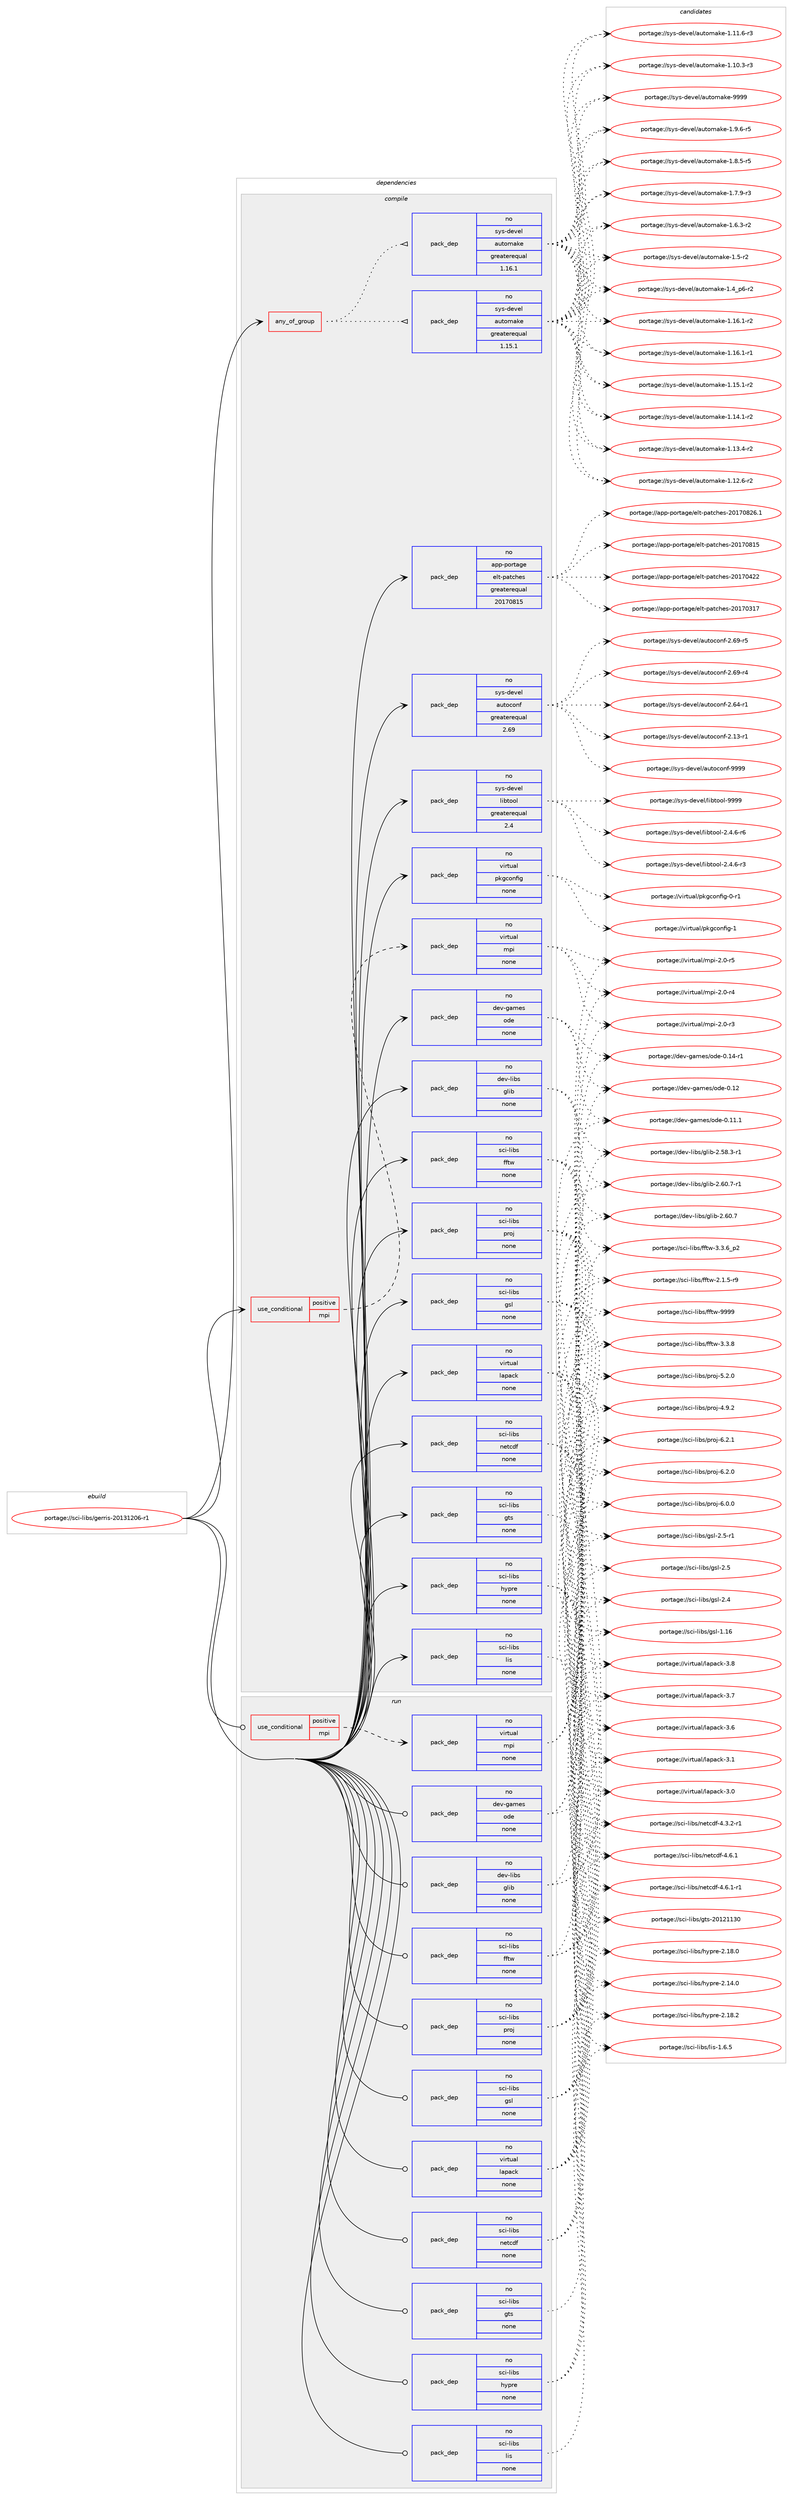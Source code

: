 digraph prolog {

# *************
# Graph options
# *************

newrank=true;
concentrate=true;
compound=true;
graph [rankdir=LR,fontname=Helvetica,fontsize=10,ranksep=1.5];#, ranksep=2.5, nodesep=0.2];
edge  [arrowhead=vee];
node  [fontname=Helvetica,fontsize=10];

# **********
# The ebuild
# **********

subgraph cluster_leftcol {
color=gray;
rank=same;
label=<<i>ebuild</i>>;
id [label="portage://sci-libs/gerris-20131206-r1", color=red, width=4, href="../sci-libs/gerris-20131206-r1.svg"];
}

# ****************
# The dependencies
# ****************

subgraph cluster_midcol {
color=gray;
label=<<i>dependencies</i>>;
subgraph cluster_compile {
fillcolor="#eeeeee";
style=filled;
label=<<i>compile</i>>;
subgraph any1649 {
dependency100192 [label=<<TABLE BORDER="0" CELLBORDER="1" CELLSPACING="0" CELLPADDING="4"><TR><TD CELLPADDING="10">any_of_group</TD></TR></TABLE>>, shape=none, color=red];subgraph pack79312 {
dependency100193 [label=<<TABLE BORDER="0" CELLBORDER="1" CELLSPACING="0" CELLPADDING="4" WIDTH="220"><TR><TD ROWSPAN="6" CELLPADDING="30">pack_dep</TD></TR><TR><TD WIDTH="110">no</TD></TR><TR><TD>sys-devel</TD></TR><TR><TD>automake</TD></TR><TR><TD>greaterequal</TD></TR><TR><TD>1.16.1</TD></TR></TABLE>>, shape=none, color=blue];
}
dependency100192:e -> dependency100193:w [weight=20,style="dotted",arrowhead="oinv"];
subgraph pack79313 {
dependency100194 [label=<<TABLE BORDER="0" CELLBORDER="1" CELLSPACING="0" CELLPADDING="4" WIDTH="220"><TR><TD ROWSPAN="6" CELLPADDING="30">pack_dep</TD></TR><TR><TD WIDTH="110">no</TD></TR><TR><TD>sys-devel</TD></TR><TR><TD>automake</TD></TR><TR><TD>greaterequal</TD></TR><TR><TD>1.15.1</TD></TR></TABLE>>, shape=none, color=blue];
}
dependency100192:e -> dependency100194:w [weight=20,style="dotted",arrowhead="oinv"];
}
id:e -> dependency100192:w [weight=20,style="solid",arrowhead="vee"];
subgraph cond19151 {
dependency100195 [label=<<TABLE BORDER="0" CELLBORDER="1" CELLSPACING="0" CELLPADDING="4"><TR><TD ROWSPAN="3" CELLPADDING="10">use_conditional</TD></TR><TR><TD>positive</TD></TR><TR><TD>mpi</TD></TR></TABLE>>, shape=none, color=red];
subgraph pack79314 {
dependency100196 [label=<<TABLE BORDER="0" CELLBORDER="1" CELLSPACING="0" CELLPADDING="4" WIDTH="220"><TR><TD ROWSPAN="6" CELLPADDING="30">pack_dep</TD></TR><TR><TD WIDTH="110">no</TD></TR><TR><TD>virtual</TD></TR><TR><TD>mpi</TD></TR><TR><TD>none</TD></TR><TR><TD></TD></TR></TABLE>>, shape=none, color=blue];
}
dependency100195:e -> dependency100196:w [weight=20,style="dashed",arrowhead="vee"];
}
id:e -> dependency100195:w [weight=20,style="solid",arrowhead="vee"];
subgraph pack79315 {
dependency100197 [label=<<TABLE BORDER="0" CELLBORDER="1" CELLSPACING="0" CELLPADDING="4" WIDTH="220"><TR><TD ROWSPAN="6" CELLPADDING="30">pack_dep</TD></TR><TR><TD WIDTH="110">no</TD></TR><TR><TD>app-portage</TD></TR><TR><TD>elt-patches</TD></TR><TR><TD>greaterequal</TD></TR><TR><TD>20170815</TD></TR></TABLE>>, shape=none, color=blue];
}
id:e -> dependency100197:w [weight=20,style="solid",arrowhead="vee"];
subgraph pack79316 {
dependency100198 [label=<<TABLE BORDER="0" CELLBORDER="1" CELLSPACING="0" CELLPADDING="4" WIDTH="220"><TR><TD ROWSPAN="6" CELLPADDING="30">pack_dep</TD></TR><TR><TD WIDTH="110">no</TD></TR><TR><TD>dev-games</TD></TR><TR><TD>ode</TD></TR><TR><TD>none</TD></TR><TR><TD></TD></TR></TABLE>>, shape=none, color=blue];
}
id:e -> dependency100198:w [weight=20,style="solid",arrowhead="vee"];
subgraph pack79317 {
dependency100199 [label=<<TABLE BORDER="0" CELLBORDER="1" CELLSPACING="0" CELLPADDING="4" WIDTH="220"><TR><TD ROWSPAN="6" CELLPADDING="30">pack_dep</TD></TR><TR><TD WIDTH="110">no</TD></TR><TR><TD>dev-libs</TD></TR><TR><TD>glib</TD></TR><TR><TD>none</TD></TR><TR><TD></TD></TR></TABLE>>, shape=none, color=blue];
}
id:e -> dependency100199:w [weight=20,style="solid",arrowhead="vee"];
subgraph pack79318 {
dependency100200 [label=<<TABLE BORDER="0" CELLBORDER="1" CELLSPACING="0" CELLPADDING="4" WIDTH="220"><TR><TD ROWSPAN="6" CELLPADDING="30">pack_dep</TD></TR><TR><TD WIDTH="110">no</TD></TR><TR><TD>sci-libs</TD></TR><TR><TD>fftw</TD></TR><TR><TD>none</TD></TR><TR><TD></TD></TR></TABLE>>, shape=none, color=blue];
}
id:e -> dependency100200:w [weight=20,style="solid",arrowhead="vee"];
subgraph pack79319 {
dependency100201 [label=<<TABLE BORDER="0" CELLBORDER="1" CELLSPACING="0" CELLPADDING="4" WIDTH="220"><TR><TD ROWSPAN="6" CELLPADDING="30">pack_dep</TD></TR><TR><TD WIDTH="110">no</TD></TR><TR><TD>sci-libs</TD></TR><TR><TD>gsl</TD></TR><TR><TD>none</TD></TR><TR><TD></TD></TR></TABLE>>, shape=none, color=blue];
}
id:e -> dependency100201:w [weight=20,style="solid",arrowhead="vee"];
subgraph pack79320 {
dependency100202 [label=<<TABLE BORDER="0" CELLBORDER="1" CELLSPACING="0" CELLPADDING="4" WIDTH="220"><TR><TD ROWSPAN="6" CELLPADDING="30">pack_dep</TD></TR><TR><TD WIDTH="110">no</TD></TR><TR><TD>sci-libs</TD></TR><TR><TD>gts</TD></TR><TR><TD>none</TD></TR><TR><TD></TD></TR></TABLE>>, shape=none, color=blue];
}
id:e -> dependency100202:w [weight=20,style="solid",arrowhead="vee"];
subgraph pack79321 {
dependency100203 [label=<<TABLE BORDER="0" CELLBORDER="1" CELLSPACING="0" CELLPADDING="4" WIDTH="220"><TR><TD ROWSPAN="6" CELLPADDING="30">pack_dep</TD></TR><TR><TD WIDTH="110">no</TD></TR><TR><TD>sci-libs</TD></TR><TR><TD>hypre</TD></TR><TR><TD>none</TD></TR><TR><TD></TD></TR></TABLE>>, shape=none, color=blue];
}
id:e -> dependency100203:w [weight=20,style="solid",arrowhead="vee"];
subgraph pack79322 {
dependency100204 [label=<<TABLE BORDER="0" CELLBORDER="1" CELLSPACING="0" CELLPADDING="4" WIDTH="220"><TR><TD ROWSPAN="6" CELLPADDING="30">pack_dep</TD></TR><TR><TD WIDTH="110">no</TD></TR><TR><TD>sci-libs</TD></TR><TR><TD>lis</TD></TR><TR><TD>none</TD></TR><TR><TD></TD></TR></TABLE>>, shape=none, color=blue];
}
id:e -> dependency100204:w [weight=20,style="solid",arrowhead="vee"];
subgraph pack79323 {
dependency100205 [label=<<TABLE BORDER="0" CELLBORDER="1" CELLSPACING="0" CELLPADDING="4" WIDTH="220"><TR><TD ROWSPAN="6" CELLPADDING="30">pack_dep</TD></TR><TR><TD WIDTH="110">no</TD></TR><TR><TD>sci-libs</TD></TR><TR><TD>netcdf</TD></TR><TR><TD>none</TD></TR><TR><TD></TD></TR></TABLE>>, shape=none, color=blue];
}
id:e -> dependency100205:w [weight=20,style="solid",arrowhead="vee"];
subgraph pack79324 {
dependency100206 [label=<<TABLE BORDER="0" CELLBORDER="1" CELLSPACING="0" CELLPADDING="4" WIDTH="220"><TR><TD ROWSPAN="6" CELLPADDING="30">pack_dep</TD></TR><TR><TD WIDTH="110">no</TD></TR><TR><TD>sci-libs</TD></TR><TR><TD>proj</TD></TR><TR><TD>none</TD></TR><TR><TD></TD></TR></TABLE>>, shape=none, color=blue];
}
id:e -> dependency100206:w [weight=20,style="solid",arrowhead="vee"];
subgraph pack79325 {
dependency100207 [label=<<TABLE BORDER="0" CELLBORDER="1" CELLSPACING="0" CELLPADDING="4" WIDTH="220"><TR><TD ROWSPAN="6" CELLPADDING="30">pack_dep</TD></TR><TR><TD WIDTH="110">no</TD></TR><TR><TD>sys-devel</TD></TR><TR><TD>autoconf</TD></TR><TR><TD>greaterequal</TD></TR><TR><TD>2.69</TD></TR></TABLE>>, shape=none, color=blue];
}
id:e -> dependency100207:w [weight=20,style="solid",arrowhead="vee"];
subgraph pack79326 {
dependency100208 [label=<<TABLE BORDER="0" CELLBORDER="1" CELLSPACING="0" CELLPADDING="4" WIDTH="220"><TR><TD ROWSPAN="6" CELLPADDING="30">pack_dep</TD></TR><TR><TD WIDTH="110">no</TD></TR><TR><TD>sys-devel</TD></TR><TR><TD>libtool</TD></TR><TR><TD>greaterequal</TD></TR><TR><TD>2.4</TD></TR></TABLE>>, shape=none, color=blue];
}
id:e -> dependency100208:w [weight=20,style="solid",arrowhead="vee"];
subgraph pack79327 {
dependency100209 [label=<<TABLE BORDER="0" CELLBORDER="1" CELLSPACING="0" CELLPADDING="4" WIDTH="220"><TR><TD ROWSPAN="6" CELLPADDING="30">pack_dep</TD></TR><TR><TD WIDTH="110">no</TD></TR><TR><TD>virtual</TD></TR><TR><TD>lapack</TD></TR><TR><TD>none</TD></TR><TR><TD></TD></TR></TABLE>>, shape=none, color=blue];
}
id:e -> dependency100209:w [weight=20,style="solid",arrowhead="vee"];
subgraph pack79328 {
dependency100210 [label=<<TABLE BORDER="0" CELLBORDER="1" CELLSPACING="0" CELLPADDING="4" WIDTH="220"><TR><TD ROWSPAN="6" CELLPADDING="30">pack_dep</TD></TR><TR><TD WIDTH="110">no</TD></TR><TR><TD>virtual</TD></TR><TR><TD>pkgconfig</TD></TR><TR><TD>none</TD></TR><TR><TD></TD></TR></TABLE>>, shape=none, color=blue];
}
id:e -> dependency100210:w [weight=20,style="solid",arrowhead="vee"];
}
subgraph cluster_compileandrun {
fillcolor="#eeeeee";
style=filled;
label=<<i>compile and run</i>>;
}
subgraph cluster_run {
fillcolor="#eeeeee";
style=filled;
label=<<i>run</i>>;
subgraph cond19152 {
dependency100211 [label=<<TABLE BORDER="0" CELLBORDER="1" CELLSPACING="0" CELLPADDING="4"><TR><TD ROWSPAN="3" CELLPADDING="10">use_conditional</TD></TR><TR><TD>positive</TD></TR><TR><TD>mpi</TD></TR></TABLE>>, shape=none, color=red];
subgraph pack79329 {
dependency100212 [label=<<TABLE BORDER="0" CELLBORDER="1" CELLSPACING="0" CELLPADDING="4" WIDTH="220"><TR><TD ROWSPAN="6" CELLPADDING="30">pack_dep</TD></TR><TR><TD WIDTH="110">no</TD></TR><TR><TD>virtual</TD></TR><TR><TD>mpi</TD></TR><TR><TD>none</TD></TR><TR><TD></TD></TR></TABLE>>, shape=none, color=blue];
}
dependency100211:e -> dependency100212:w [weight=20,style="dashed",arrowhead="vee"];
}
id:e -> dependency100211:w [weight=20,style="solid",arrowhead="odot"];
subgraph pack79330 {
dependency100213 [label=<<TABLE BORDER="0" CELLBORDER="1" CELLSPACING="0" CELLPADDING="4" WIDTH="220"><TR><TD ROWSPAN="6" CELLPADDING="30">pack_dep</TD></TR><TR><TD WIDTH="110">no</TD></TR><TR><TD>dev-games</TD></TR><TR><TD>ode</TD></TR><TR><TD>none</TD></TR><TR><TD></TD></TR></TABLE>>, shape=none, color=blue];
}
id:e -> dependency100213:w [weight=20,style="solid",arrowhead="odot"];
subgraph pack79331 {
dependency100214 [label=<<TABLE BORDER="0" CELLBORDER="1" CELLSPACING="0" CELLPADDING="4" WIDTH="220"><TR><TD ROWSPAN="6" CELLPADDING="30">pack_dep</TD></TR><TR><TD WIDTH="110">no</TD></TR><TR><TD>dev-libs</TD></TR><TR><TD>glib</TD></TR><TR><TD>none</TD></TR><TR><TD></TD></TR></TABLE>>, shape=none, color=blue];
}
id:e -> dependency100214:w [weight=20,style="solid",arrowhead="odot"];
subgraph pack79332 {
dependency100215 [label=<<TABLE BORDER="0" CELLBORDER="1" CELLSPACING="0" CELLPADDING="4" WIDTH="220"><TR><TD ROWSPAN="6" CELLPADDING="30">pack_dep</TD></TR><TR><TD WIDTH="110">no</TD></TR><TR><TD>sci-libs</TD></TR><TR><TD>fftw</TD></TR><TR><TD>none</TD></TR><TR><TD></TD></TR></TABLE>>, shape=none, color=blue];
}
id:e -> dependency100215:w [weight=20,style="solid",arrowhead="odot"];
subgraph pack79333 {
dependency100216 [label=<<TABLE BORDER="0" CELLBORDER="1" CELLSPACING="0" CELLPADDING="4" WIDTH="220"><TR><TD ROWSPAN="6" CELLPADDING="30">pack_dep</TD></TR><TR><TD WIDTH="110">no</TD></TR><TR><TD>sci-libs</TD></TR><TR><TD>gsl</TD></TR><TR><TD>none</TD></TR><TR><TD></TD></TR></TABLE>>, shape=none, color=blue];
}
id:e -> dependency100216:w [weight=20,style="solid",arrowhead="odot"];
subgraph pack79334 {
dependency100217 [label=<<TABLE BORDER="0" CELLBORDER="1" CELLSPACING="0" CELLPADDING="4" WIDTH="220"><TR><TD ROWSPAN="6" CELLPADDING="30">pack_dep</TD></TR><TR><TD WIDTH="110">no</TD></TR><TR><TD>sci-libs</TD></TR><TR><TD>gts</TD></TR><TR><TD>none</TD></TR><TR><TD></TD></TR></TABLE>>, shape=none, color=blue];
}
id:e -> dependency100217:w [weight=20,style="solid",arrowhead="odot"];
subgraph pack79335 {
dependency100218 [label=<<TABLE BORDER="0" CELLBORDER="1" CELLSPACING="0" CELLPADDING="4" WIDTH="220"><TR><TD ROWSPAN="6" CELLPADDING="30">pack_dep</TD></TR><TR><TD WIDTH="110">no</TD></TR><TR><TD>sci-libs</TD></TR><TR><TD>hypre</TD></TR><TR><TD>none</TD></TR><TR><TD></TD></TR></TABLE>>, shape=none, color=blue];
}
id:e -> dependency100218:w [weight=20,style="solid",arrowhead="odot"];
subgraph pack79336 {
dependency100219 [label=<<TABLE BORDER="0" CELLBORDER="1" CELLSPACING="0" CELLPADDING="4" WIDTH="220"><TR><TD ROWSPAN="6" CELLPADDING="30">pack_dep</TD></TR><TR><TD WIDTH="110">no</TD></TR><TR><TD>sci-libs</TD></TR><TR><TD>lis</TD></TR><TR><TD>none</TD></TR><TR><TD></TD></TR></TABLE>>, shape=none, color=blue];
}
id:e -> dependency100219:w [weight=20,style="solid",arrowhead="odot"];
subgraph pack79337 {
dependency100220 [label=<<TABLE BORDER="0" CELLBORDER="1" CELLSPACING="0" CELLPADDING="4" WIDTH="220"><TR><TD ROWSPAN="6" CELLPADDING="30">pack_dep</TD></TR><TR><TD WIDTH="110">no</TD></TR><TR><TD>sci-libs</TD></TR><TR><TD>netcdf</TD></TR><TR><TD>none</TD></TR><TR><TD></TD></TR></TABLE>>, shape=none, color=blue];
}
id:e -> dependency100220:w [weight=20,style="solid",arrowhead="odot"];
subgraph pack79338 {
dependency100221 [label=<<TABLE BORDER="0" CELLBORDER="1" CELLSPACING="0" CELLPADDING="4" WIDTH="220"><TR><TD ROWSPAN="6" CELLPADDING="30">pack_dep</TD></TR><TR><TD WIDTH="110">no</TD></TR><TR><TD>sci-libs</TD></TR><TR><TD>proj</TD></TR><TR><TD>none</TD></TR><TR><TD></TD></TR></TABLE>>, shape=none, color=blue];
}
id:e -> dependency100221:w [weight=20,style="solid",arrowhead="odot"];
subgraph pack79339 {
dependency100222 [label=<<TABLE BORDER="0" CELLBORDER="1" CELLSPACING="0" CELLPADDING="4" WIDTH="220"><TR><TD ROWSPAN="6" CELLPADDING="30">pack_dep</TD></TR><TR><TD WIDTH="110">no</TD></TR><TR><TD>virtual</TD></TR><TR><TD>lapack</TD></TR><TR><TD>none</TD></TR><TR><TD></TD></TR></TABLE>>, shape=none, color=blue];
}
id:e -> dependency100222:w [weight=20,style="solid",arrowhead="odot"];
}
}

# **************
# The candidates
# **************

subgraph cluster_choices {
rank=same;
color=gray;
label=<<i>candidates</i>>;

subgraph choice79312 {
color=black;
nodesep=1;
choice115121115451001011181011084797117116111109971071014557575757 [label="portage://sys-devel/automake-9999", color=red, width=4,href="../sys-devel/automake-9999.svg"];
choice115121115451001011181011084797117116111109971071014549465746544511453 [label="portage://sys-devel/automake-1.9.6-r5", color=red, width=4,href="../sys-devel/automake-1.9.6-r5.svg"];
choice115121115451001011181011084797117116111109971071014549465646534511453 [label="portage://sys-devel/automake-1.8.5-r5", color=red, width=4,href="../sys-devel/automake-1.8.5-r5.svg"];
choice115121115451001011181011084797117116111109971071014549465546574511451 [label="portage://sys-devel/automake-1.7.9-r3", color=red, width=4,href="../sys-devel/automake-1.7.9-r3.svg"];
choice115121115451001011181011084797117116111109971071014549465446514511450 [label="portage://sys-devel/automake-1.6.3-r2", color=red, width=4,href="../sys-devel/automake-1.6.3-r2.svg"];
choice11512111545100101118101108479711711611110997107101454946534511450 [label="portage://sys-devel/automake-1.5-r2", color=red, width=4,href="../sys-devel/automake-1.5-r2.svg"];
choice115121115451001011181011084797117116111109971071014549465295112544511450 [label="portage://sys-devel/automake-1.4_p6-r2", color=red, width=4,href="../sys-devel/automake-1.4_p6-r2.svg"];
choice11512111545100101118101108479711711611110997107101454946495446494511450 [label="portage://sys-devel/automake-1.16.1-r2", color=red, width=4,href="../sys-devel/automake-1.16.1-r2.svg"];
choice11512111545100101118101108479711711611110997107101454946495446494511449 [label="portage://sys-devel/automake-1.16.1-r1", color=red, width=4,href="../sys-devel/automake-1.16.1-r1.svg"];
choice11512111545100101118101108479711711611110997107101454946495346494511450 [label="portage://sys-devel/automake-1.15.1-r2", color=red, width=4,href="../sys-devel/automake-1.15.1-r2.svg"];
choice11512111545100101118101108479711711611110997107101454946495246494511450 [label="portage://sys-devel/automake-1.14.1-r2", color=red, width=4,href="../sys-devel/automake-1.14.1-r2.svg"];
choice11512111545100101118101108479711711611110997107101454946495146524511450 [label="portage://sys-devel/automake-1.13.4-r2", color=red, width=4,href="../sys-devel/automake-1.13.4-r2.svg"];
choice11512111545100101118101108479711711611110997107101454946495046544511450 [label="portage://sys-devel/automake-1.12.6-r2", color=red, width=4,href="../sys-devel/automake-1.12.6-r2.svg"];
choice11512111545100101118101108479711711611110997107101454946494946544511451 [label="portage://sys-devel/automake-1.11.6-r3", color=red, width=4,href="../sys-devel/automake-1.11.6-r3.svg"];
choice11512111545100101118101108479711711611110997107101454946494846514511451 [label="portage://sys-devel/automake-1.10.3-r3", color=red, width=4,href="../sys-devel/automake-1.10.3-r3.svg"];
dependency100193:e -> choice115121115451001011181011084797117116111109971071014557575757:w [style=dotted,weight="100"];
dependency100193:e -> choice115121115451001011181011084797117116111109971071014549465746544511453:w [style=dotted,weight="100"];
dependency100193:e -> choice115121115451001011181011084797117116111109971071014549465646534511453:w [style=dotted,weight="100"];
dependency100193:e -> choice115121115451001011181011084797117116111109971071014549465546574511451:w [style=dotted,weight="100"];
dependency100193:e -> choice115121115451001011181011084797117116111109971071014549465446514511450:w [style=dotted,weight="100"];
dependency100193:e -> choice11512111545100101118101108479711711611110997107101454946534511450:w [style=dotted,weight="100"];
dependency100193:e -> choice115121115451001011181011084797117116111109971071014549465295112544511450:w [style=dotted,weight="100"];
dependency100193:e -> choice11512111545100101118101108479711711611110997107101454946495446494511450:w [style=dotted,weight="100"];
dependency100193:e -> choice11512111545100101118101108479711711611110997107101454946495446494511449:w [style=dotted,weight="100"];
dependency100193:e -> choice11512111545100101118101108479711711611110997107101454946495346494511450:w [style=dotted,weight="100"];
dependency100193:e -> choice11512111545100101118101108479711711611110997107101454946495246494511450:w [style=dotted,weight="100"];
dependency100193:e -> choice11512111545100101118101108479711711611110997107101454946495146524511450:w [style=dotted,weight="100"];
dependency100193:e -> choice11512111545100101118101108479711711611110997107101454946495046544511450:w [style=dotted,weight="100"];
dependency100193:e -> choice11512111545100101118101108479711711611110997107101454946494946544511451:w [style=dotted,weight="100"];
dependency100193:e -> choice11512111545100101118101108479711711611110997107101454946494846514511451:w [style=dotted,weight="100"];
}
subgraph choice79313 {
color=black;
nodesep=1;
choice115121115451001011181011084797117116111109971071014557575757 [label="portage://sys-devel/automake-9999", color=red, width=4,href="../sys-devel/automake-9999.svg"];
choice115121115451001011181011084797117116111109971071014549465746544511453 [label="portage://sys-devel/automake-1.9.6-r5", color=red, width=4,href="../sys-devel/automake-1.9.6-r5.svg"];
choice115121115451001011181011084797117116111109971071014549465646534511453 [label="portage://sys-devel/automake-1.8.5-r5", color=red, width=4,href="../sys-devel/automake-1.8.5-r5.svg"];
choice115121115451001011181011084797117116111109971071014549465546574511451 [label="portage://sys-devel/automake-1.7.9-r3", color=red, width=4,href="../sys-devel/automake-1.7.9-r3.svg"];
choice115121115451001011181011084797117116111109971071014549465446514511450 [label="portage://sys-devel/automake-1.6.3-r2", color=red, width=4,href="../sys-devel/automake-1.6.3-r2.svg"];
choice11512111545100101118101108479711711611110997107101454946534511450 [label="portage://sys-devel/automake-1.5-r2", color=red, width=4,href="../sys-devel/automake-1.5-r2.svg"];
choice115121115451001011181011084797117116111109971071014549465295112544511450 [label="portage://sys-devel/automake-1.4_p6-r2", color=red, width=4,href="../sys-devel/automake-1.4_p6-r2.svg"];
choice11512111545100101118101108479711711611110997107101454946495446494511450 [label="portage://sys-devel/automake-1.16.1-r2", color=red, width=4,href="../sys-devel/automake-1.16.1-r2.svg"];
choice11512111545100101118101108479711711611110997107101454946495446494511449 [label="portage://sys-devel/automake-1.16.1-r1", color=red, width=4,href="../sys-devel/automake-1.16.1-r1.svg"];
choice11512111545100101118101108479711711611110997107101454946495346494511450 [label="portage://sys-devel/automake-1.15.1-r2", color=red, width=4,href="../sys-devel/automake-1.15.1-r2.svg"];
choice11512111545100101118101108479711711611110997107101454946495246494511450 [label="portage://sys-devel/automake-1.14.1-r2", color=red, width=4,href="../sys-devel/automake-1.14.1-r2.svg"];
choice11512111545100101118101108479711711611110997107101454946495146524511450 [label="portage://sys-devel/automake-1.13.4-r2", color=red, width=4,href="../sys-devel/automake-1.13.4-r2.svg"];
choice11512111545100101118101108479711711611110997107101454946495046544511450 [label="portage://sys-devel/automake-1.12.6-r2", color=red, width=4,href="../sys-devel/automake-1.12.6-r2.svg"];
choice11512111545100101118101108479711711611110997107101454946494946544511451 [label="portage://sys-devel/automake-1.11.6-r3", color=red, width=4,href="../sys-devel/automake-1.11.6-r3.svg"];
choice11512111545100101118101108479711711611110997107101454946494846514511451 [label="portage://sys-devel/automake-1.10.3-r3", color=red, width=4,href="../sys-devel/automake-1.10.3-r3.svg"];
dependency100194:e -> choice115121115451001011181011084797117116111109971071014557575757:w [style=dotted,weight="100"];
dependency100194:e -> choice115121115451001011181011084797117116111109971071014549465746544511453:w [style=dotted,weight="100"];
dependency100194:e -> choice115121115451001011181011084797117116111109971071014549465646534511453:w [style=dotted,weight="100"];
dependency100194:e -> choice115121115451001011181011084797117116111109971071014549465546574511451:w [style=dotted,weight="100"];
dependency100194:e -> choice115121115451001011181011084797117116111109971071014549465446514511450:w [style=dotted,weight="100"];
dependency100194:e -> choice11512111545100101118101108479711711611110997107101454946534511450:w [style=dotted,weight="100"];
dependency100194:e -> choice115121115451001011181011084797117116111109971071014549465295112544511450:w [style=dotted,weight="100"];
dependency100194:e -> choice11512111545100101118101108479711711611110997107101454946495446494511450:w [style=dotted,weight="100"];
dependency100194:e -> choice11512111545100101118101108479711711611110997107101454946495446494511449:w [style=dotted,weight="100"];
dependency100194:e -> choice11512111545100101118101108479711711611110997107101454946495346494511450:w [style=dotted,weight="100"];
dependency100194:e -> choice11512111545100101118101108479711711611110997107101454946495246494511450:w [style=dotted,weight="100"];
dependency100194:e -> choice11512111545100101118101108479711711611110997107101454946495146524511450:w [style=dotted,weight="100"];
dependency100194:e -> choice11512111545100101118101108479711711611110997107101454946495046544511450:w [style=dotted,weight="100"];
dependency100194:e -> choice11512111545100101118101108479711711611110997107101454946494946544511451:w [style=dotted,weight="100"];
dependency100194:e -> choice11512111545100101118101108479711711611110997107101454946494846514511451:w [style=dotted,weight="100"];
}
subgraph choice79314 {
color=black;
nodesep=1;
choice1181051141161179710847109112105455046484511453 [label="portage://virtual/mpi-2.0-r5", color=red, width=4,href="../virtual/mpi-2.0-r5.svg"];
choice1181051141161179710847109112105455046484511452 [label="portage://virtual/mpi-2.0-r4", color=red, width=4,href="../virtual/mpi-2.0-r4.svg"];
choice1181051141161179710847109112105455046484511451 [label="portage://virtual/mpi-2.0-r3", color=red, width=4,href="../virtual/mpi-2.0-r3.svg"];
dependency100196:e -> choice1181051141161179710847109112105455046484511453:w [style=dotted,weight="100"];
dependency100196:e -> choice1181051141161179710847109112105455046484511452:w [style=dotted,weight="100"];
dependency100196:e -> choice1181051141161179710847109112105455046484511451:w [style=dotted,weight="100"];
}
subgraph choice79315 {
color=black;
nodesep=1;
choice971121124511211111411697103101471011081164511297116991041011154550484955485650544649 [label="portage://app-portage/elt-patches-20170826.1", color=red, width=4,href="../app-portage/elt-patches-20170826.1.svg"];
choice97112112451121111141169710310147101108116451129711699104101115455048495548564953 [label="portage://app-portage/elt-patches-20170815", color=red, width=4,href="../app-portage/elt-patches-20170815.svg"];
choice97112112451121111141169710310147101108116451129711699104101115455048495548525050 [label="portage://app-portage/elt-patches-20170422", color=red, width=4,href="../app-portage/elt-patches-20170422.svg"];
choice97112112451121111141169710310147101108116451129711699104101115455048495548514955 [label="portage://app-portage/elt-patches-20170317", color=red, width=4,href="../app-portage/elt-patches-20170317.svg"];
dependency100197:e -> choice971121124511211111411697103101471011081164511297116991041011154550484955485650544649:w [style=dotted,weight="100"];
dependency100197:e -> choice97112112451121111141169710310147101108116451129711699104101115455048495548564953:w [style=dotted,weight="100"];
dependency100197:e -> choice97112112451121111141169710310147101108116451129711699104101115455048495548525050:w [style=dotted,weight="100"];
dependency100197:e -> choice97112112451121111141169710310147101108116451129711699104101115455048495548514955:w [style=dotted,weight="100"];
}
subgraph choice79316 {
color=black;
nodesep=1;
choice10010111845103971091011154711110010145484649524511449 [label="portage://dev-games/ode-0.14-r1", color=red, width=4,href="../dev-games/ode-0.14-r1.svg"];
choice1001011184510397109101115471111001014548464950 [label="portage://dev-games/ode-0.12", color=red, width=4,href="../dev-games/ode-0.12.svg"];
choice10010111845103971091011154711110010145484649494649 [label="portage://dev-games/ode-0.11.1", color=red, width=4,href="../dev-games/ode-0.11.1.svg"];
dependency100198:e -> choice10010111845103971091011154711110010145484649524511449:w [style=dotted,weight="100"];
dependency100198:e -> choice1001011184510397109101115471111001014548464950:w [style=dotted,weight="100"];
dependency100198:e -> choice10010111845103971091011154711110010145484649494649:w [style=dotted,weight="100"];
}
subgraph choice79317 {
color=black;
nodesep=1;
choice10010111845108105981154710310810598455046544846554511449 [label="portage://dev-libs/glib-2.60.7-r1", color=red, width=4,href="../dev-libs/glib-2.60.7-r1.svg"];
choice1001011184510810598115471031081059845504654484655 [label="portage://dev-libs/glib-2.60.7", color=red, width=4,href="../dev-libs/glib-2.60.7.svg"];
choice10010111845108105981154710310810598455046535646514511449 [label="portage://dev-libs/glib-2.58.3-r1", color=red, width=4,href="../dev-libs/glib-2.58.3-r1.svg"];
dependency100199:e -> choice10010111845108105981154710310810598455046544846554511449:w [style=dotted,weight="100"];
dependency100199:e -> choice1001011184510810598115471031081059845504654484655:w [style=dotted,weight="100"];
dependency100199:e -> choice10010111845108105981154710310810598455046535646514511449:w [style=dotted,weight="100"];
}
subgraph choice79318 {
color=black;
nodesep=1;
choice115991054510810598115471021021161194557575757 [label="portage://sci-libs/fftw-9999", color=red, width=4,href="../sci-libs/fftw-9999.svg"];
choice11599105451081059811547102102116119455146514656 [label="portage://sci-libs/fftw-3.3.8", color=red, width=4,href="../sci-libs/fftw-3.3.8.svg"];
choice115991054510810598115471021021161194551465146549511250 [label="portage://sci-libs/fftw-3.3.6_p2", color=red, width=4,href="../sci-libs/fftw-3.3.6_p2.svg"];
choice115991054510810598115471021021161194550464946534511457 [label="portage://sci-libs/fftw-2.1.5-r9", color=red, width=4,href="../sci-libs/fftw-2.1.5-r9.svg"];
dependency100200:e -> choice115991054510810598115471021021161194557575757:w [style=dotted,weight="100"];
dependency100200:e -> choice11599105451081059811547102102116119455146514656:w [style=dotted,weight="100"];
dependency100200:e -> choice115991054510810598115471021021161194551465146549511250:w [style=dotted,weight="100"];
dependency100200:e -> choice115991054510810598115471021021161194550464946534511457:w [style=dotted,weight="100"];
}
subgraph choice79319 {
color=black;
nodesep=1;
choice11599105451081059811547103115108455046534511449 [label="portage://sci-libs/gsl-2.5-r1", color=red, width=4,href="../sci-libs/gsl-2.5-r1.svg"];
choice1159910545108105981154710311510845504653 [label="portage://sci-libs/gsl-2.5", color=red, width=4,href="../sci-libs/gsl-2.5.svg"];
choice1159910545108105981154710311510845504652 [label="portage://sci-libs/gsl-2.4", color=red, width=4,href="../sci-libs/gsl-2.4.svg"];
choice115991054510810598115471031151084549464954 [label="portage://sci-libs/gsl-1.16", color=red, width=4,href="../sci-libs/gsl-1.16.svg"];
dependency100201:e -> choice11599105451081059811547103115108455046534511449:w [style=dotted,weight="100"];
dependency100201:e -> choice1159910545108105981154710311510845504653:w [style=dotted,weight="100"];
dependency100201:e -> choice1159910545108105981154710311510845504652:w [style=dotted,weight="100"];
dependency100201:e -> choice115991054510810598115471031151084549464954:w [style=dotted,weight="100"];
}
subgraph choice79320 {
color=black;
nodesep=1;
choice11599105451081059811547103116115455048495049495148 [label="portage://sci-libs/gts-20121130", color=red, width=4,href="../sci-libs/gts-20121130.svg"];
dependency100202:e -> choice11599105451081059811547103116115455048495049495148:w [style=dotted,weight="100"];
}
subgraph choice79321 {
color=black;
nodesep=1;
choice1159910545108105981154710412111211410145504649564650 [label="portage://sci-libs/hypre-2.18.2", color=red, width=4,href="../sci-libs/hypre-2.18.2.svg"];
choice1159910545108105981154710412111211410145504649564648 [label="portage://sci-libs/hypre-2.18.0", color=red, width=4,href="../sci-libs/hypre-2.18.0.svg"];
choice1159910545108105981154710412111211410145504649524648 [label="portage://sci-libs/hypre-2.14.0", color=red, width=4,href="../sci-libs/hypre-2.14.0.svg"];
dependency100203:e -> choice1159910545108105981154710412111211410145504649564650:w [style=dotted,weight="100"];
dependency100203:e -> choice1159910545108105981154710412111211410145504649564648:w [style=dotted,weight="100"];
dependency100203:e -> choice1159910545108105981154710412111211410145504649524648:w [style=dotted,weight="100"];
}
subgraph choice79322 {
color=black;
nodesep=1;
choice11599105451081059811547108105115454946544653 [label="portage://sci-libs/lis-1.6.5", color=red, width=4,href="../sci-libs/lis-1.6.5.svg"];
dependency100204:e -> choice11599105451081059811547108105115454946544653:w [style=dotted,weight="100"];
}
subgraph choice79323 {
color=black;
nodesep=1;
choice11599105451081059811547110101116991001024552465446494511449 [label="portage://sci-libs/netcdf-4.6.1-r1", color=red, width=4,href="../sci-libs/netcdf-4.6.1-r1.svg"];
choice1159910545108105981154711010111699100102455246544649 [label="portage://sci-libs/netcdf-4.6.1", color=red, width=4,href="../sci-libs/netcdf-4.6.1.svg"];
choice11599105451081059811547110101116991001024552465146504511449 [label="portage://sci-libs/netcdf-4.3.2-r1", color=red, width=4,href="../sci-libs/netcdf-4.3.2-r1.svg"];
dependency100205:e -> choice11599105451081059811547110101116991001024552465446494511449:w [style=dotted,weight="100"];
dependency100205:e -> choice1159910545108105981154711010111699100102455246544649:w [style=dotted,weight="100"];
dependency100205:e -> choice11599105451081059811547110101116991001024552465146504511449:w [style=dotted,weight="100"];
}
subgraph choice79324 {
color=black;
nodesep=1;
choice11599105451081059811547112114111106455446504649 [label="portage://sci-libs/proj-6.2.1", color=red, width=4,href="../sci-libs/proj-6.2.1.svg"];
choice11599105451081059811547112114111106455446504648 [label="portage://sci-libs/proj-6.2.0", color=red, width=4,href="../sci-libs/proj-6.2.0.svg"];
choice11599105451081059811547112114111106455446484648 [label="portage://sci-libs/proj-6.0.0", color=red, width=4,href="../sci-libs/proj-6.0.0.svg"];
choice11599105451081059811547112114111106455346504648 [label="portage://sci-libs/proj-5.2.0", color=red, width=4,href="../sci-libs/proj-5.2.0.svg"];
choice11599105451081059811547112114111106455246574650 [label="portage://sci-libs/proj-4.9.2", color=red, width=4,href="../sci-libs/proj-4.9.2.svg"];
dependency100206:e -> choice11599105451081059811547112114111106455446504649:w [style=dotted,weight="100"];
dependency100206:e -> choice11599105451081059811547112114111106455446504648:w [style=dotted,weight="100"];
dependency100206:e -> choice11599105451081059811547112114111106455446484648:w [style=dotted,weight="100"];
dependency100206:e -> choice11599105451081059811547112114111106455346504648:w [style=dotted,weight="100"];
dependency100206:e -> choice11599105451081059811547112114111106455246574650:w [style=dotted,weight="100"];
}
subgraph choice79325 {
color=black;
nodesep=1;
choice115121115451001011181011084797117116111991111101024557575757 [label="portage://sys-devel/autoconf-9999", color=red, width=4,href="../sys-devel/autoconf-9999.svg"];
choice1151211154510010111810110847971171161119911111010245504654574511453 [label="portage://sys-devel/autoconf-2.69-r5", color=red, width=4,href="../sys-devel/autoconf-2.69-r5.svg"];
choice1151211154510010111810110847971171161119911111010245504654574511452 [label="portage://sys-devel/autoconf-2.69-r4", color=red, width=4,href="../sys-devel/autoconf-2.69-r4.svg"];
choice1151211154510010111810110847971171161119911111010245504654524511449 [label="portage://sys-devel/autoconf-2.64-r1", color=red, width=4,href="../sys-devel/autoconf-2.64-r1.svg"];
choice1151211154510010111810110847971171161119911111010245504649514511449 [label="portage://sys-devel/autoconf-2.13-r1", color=red, width=4,href="../sys-devel/autoconf-2.13-r1.svg"];
dependency100207:e -> choice115121115451001011181011084797117116111991111101024557575757:w [style=dotted,weight="100"];
dependency100207:e -> choice1151211154510010111810110847971171161119911111010245504654574511453:w [style=dotted,weight="100"];
dependency100207:e -> choice1151211154510010111810110847971171161119911111010245504654574511452:w [style=dotted,weight="100"];
dependency100207:e -> choice1151211154510010111810110847971171161119911111010245504654524511449:w [style=dotted,weight="100"];
dependency100207:e -> choice1151211154510010111810110847971171161119911111010245504649514511449:w [style=dotted,weight="100"];
}
subgraph choice79326 {
color=black;
nodesep=1;
choice1151211154510010111810110847108105981161111111084557575757 [label="portage://sys-devel/libtool-9999", color=red, width=4,href="../sys-devel/libtool-9999.svg"];
choice1151211154510010111810110847108105981161111111084550465246544511454 [label="portage://sys-devel/libtool-2.4.6-r6", color=red, width=4,href="../sys-devel/libtool-2.4.6-r6.svg"];
choice1151211154510010111810110847108105981161111111084550465246544511451 [label="portage://sys-devel/libtool-2.4.6-r3", color=red, width=4,href="../sys-devel/libtool-2.4.6-r3.svg"];
dependency100208:e -> choice1151211154510010111810110847108105981161111111084557575757:w [style=dotted,weight="100"];
dependency100208:e -> choice1151211154510010111810110847108105981161111111084550465246544511454:w [style=dotted,weight="100"];
dependency100208:e -> choice1151211154510010111810110847108105981161111111084550465246544511451:w [style=dotted,weight="100"];
}
subgraph choice79327 {
color=black;
nodesep=1;
choice118105114116117971084710897112979910745514656 [label="portage://virtual/lapack-3.8", color=red, width=4,href="../virtual/lapack-3.8.svg"];
choice118105114116117971084710897112979910745514655 [label="portage://virtual/lapack-3.7", color=red, width=4,href="../virtual/lapack-3.7.svg"];
choice118105114116117971084710897112979910745514654 [label="portage://virtual/lapack-3.6", color=red, width=4,href="../virtual/lapack-3.6.svg"];
choice118105114116117971084710897112979910745514649 [label="portage://virtual/lapack-3.1", color=red, width=4,href="../virtual/lapack-3.1.svg"];
choice118105114116117971084710897112979910745514648 [label="portage://virtual/lapack-3.0", color=red, width=4,href="../virtual/lapack-3.0.svg"];
dependency100209:e -> choice118105114116117971084710897112979910745514656:w [style=dotted,weight="100"];
dependency100209:e -> choice118105114116117971084710897112979910745514655:w [style=dotted,weight="100"];
dependency100209:e -> choice118105114116117971084710897112979910745514654:w [style=dotted,weight="100"];
dependency100209:e -> choice118105114116117971084710897112979910745514649:w [style=dotted,weight="100"];
dependency100209:e -> choice118105114116117971084710897112979910745514648:w [style=dotted,weight="100"];
}
subgraph choice79328 {
color=black;
nodesep=1;
choice1181051141161179710847112107103991111101021051034549 [label="portage://virtual/pkgconfig-1", color=red, width=4,href="../virtual/pkgconfig-1.svg"];
choice11810511411611797108471121071039911111010210510345484511449 [label="portage://virtual/pkgconfig-0-r1", color=red, width=4,href="../virtual/pkgconfig-0-r1.svg"];
dependency100210:e -> choice1181051141161179710847112107103991111101021051034549:w [style=dotted,weight="100"];
dependency100210:e -> choice11810511411611797108471121071039911111010210510345484511449:w [style=dotted,weight="100"];
}
subgraph choice79329 {
color=black;
nodesep=1;
choice1181051141161179710847109112105455046484511453 [label="portage://virtual/mpi-2.0-r5", color=red, width=4,href="../virtual/mpi-2.0-r5.svg"];
choice1181051141161179710847109112105455046484511452 [label="portage://virtual/mpi-2.0-r4", color=red, width=4,href="../virtual/mpi-2.0-r4.svg"];
choice1181051141161179710847109112105455046484511451 [label="portage://virtual/mpi-2.0-r3", color=red, width=4,href="../virtual/mpi-2.0-r3.svg"];
dependency100212:e -> choice1181051141161179710847109112105455046484511453:w [style=dotted,weight="100"];
dependency100212:e -> choice1181051141161179710847109112105455046484511452:w [style=dotted,weight="100"];
dependency100212:e -> choice1181051141161179710847109112105455046484511451:w [style=dotted,weight="100"];
}
subgraph choice79330 {
color=black;
nodesep=1;
choice10010111845103971091011154711110010145484649524511449 [label="portage://dev-games/ode-0.14-r1", color=red, width=4,href="../dev-games/ode-0.14-r1.svg"];
choice1001011184510397109101115471111001014548464950 [label="portage://dev-games/ode-0.12", color=red, width=4,href="../dev-games/ode-0.12.svg"];
choice10010111845103971091011154711110010145484649494649 [label="portage://dev-games/ode-0.11.1", color=red, width=4,href="../dev-games/ode-0.11.1.svg"];
dependency100213:e -> choice10010111845103971091011154711110010145484649524511449:w [style=dotted,weight="100"];
dependency100213:e -> choice1001011184510397109101115471111001014548464950:w [style=dotted,weight="100"];
dependency100213:e -> choice10010111845103971091011154711110010145484649494649:w [style=dotted,weight="100"];
}
subgraph choice79331 {
color=black;
nodesep=1;
choice10010111845108105981154710310810598455046544846554511449 [label="portage://dev-libs/glib-2.60.7-r1", color=red, width=4,href="../dev-libs/glib-2.60.7-r1.svg"];
choice1001011184510810598115471031081059845504654484655 [label="portage://dev-libs/glib-2.60.7", color=red, width=4,href="../dev-libs/glib-2.60.7.svg"];
choice10010111845108105981154710310810598455046535646514511449 [label="portage://dev-libs/glib-2.58.3-r1", color=red, width=4,href="../dev-libs/glib-2.58.3-r1.svg"];
dependency100214:e -> choice10010111845108105981154710310810598455046544846554511449:w [style=dotted,weight="100"];
dependency100214:e -> choice1001011184510810598115471031081059845504654484655:w [style=dotted,weight="100"];
dependency100214:e -> choice10010111845108105981154710310810598455046535646514511449:w [style=dotted,weight="100"];
}
subgraph choice79332 {
color=black;
nodesep=1;
choice115991054510810598115471021021161194557575757 [label="portage://sci-libs/fftw-9999", color=red, width=4,href="../sci-libs/fftw-9999.svg"];
choice11599105451081059811547102102116119455146514656 [label="portage://sci-libs/fftw-3.3.8", color=red, width=4,href="../sci-libs/fftw-3.3.8.svg"];
choice115991054510810598115471021021161194551465146549511250 [label="portage://sci-libs/fftw-3.3.6_p2", color=red, width=4,href="../sci-libs/fftw-3.3.6_p2.svg"];
choice115991054510810598115471021021161194550464946534511457 [label="portage://sci-libs/fftw-2.1.5-r9", color=red, width=4,href="../sci-libs/fftw-2.1.5-r9.svg"];
dependency100215:e -> choice115991054510810598115471021021161194557575757:w [style=dotted,weight="100"];
dependency100215:e -> choice11599105451081059811547102102116119455146514656:w [style=dotted,weight="100"];
dependency100215:e -> choice115991054510810598115471021021161194551465146549511250:w [style=dotted,weight="100"];
dependency100215:e -> choice115991054510810598115471021021161194550464946534511457:w [style=dotted,weight="100"];
}
subgraph choice79333 {
color=black;
nodesep=1;
choice11599105451081059811547103115108455046534511449 [label="portage://sci-libs/gsl-2.5-r1", color=red, width=4,href="../sci-libs/gsl-2.5-r1.svg"];
choice1159910545108105981154710311510845504653 [label="portage://sci-libs/gsl-2.5", color=red, width=4,href="../sci-libs/gsl-2.5.svg"];
choice1159910545108105981154710311510845504652 [label="portage://sci-libs/gsl-2.4", color=red, width=4,href="../sci-libs/gsl-2.4.svg"];
choice115991054510810598115471031151084549464954 [label="portage://sci-libs/gsl-1.16", color=red, width=4,href="../sci-libs/gsl-1.16.svg"];
dependency100216:e -> choice11599105451081059811547103115108455046534511449:w [style=dotted,weight="100"];
dependency100216:e -> choice1159910545108105981154710311510845504653:w [style=dotted,weight="100"];
dependency100216:e -> choice1159910545108105981154710311510845504652:w [style=dotted,weight="100"];
dependency100216:e -> choice115991054510810598115471031151084549464954:w [style=dotted,weight="100"];
}
subgraph choice79334 {
color=black;
nodesep=1;
choice11599105451081059811547103116115455048495049495148 [label="portage://sci-libs/gts-20121130", color=red, width=4,href="../sci-libs/gts-20121130.svg"];
dependency100217:e -> choice11599105451081059811547103116115455048495049495148:w [style=dotted,weight="100"];
}
subgraph choice79335 {
color=black;
nodesep=1;
choice1159910545108105981154710412111211410145504649564650 [label="portage://sci-libs/hypre-2.18.2", color=red, width=4,href="../sci-libs/hypre-2.18.2.svg"];
choice1159910545108105981154710412111211410145504649564648 [label="portage://sci-libs/hypre-2.18.0", color=red, width=4,href="../sci-libs/hypre-2.18.0.svg"];
choice1159910545108105981154710412111211410145504649524648 [label="portage://sci-libs/hypre-2.14.0", color=red, width=4,href="../sci-libs/hypre-2.14.0.svg"];
dependency100218:e -> choice1159910545108105981154710412111211410145504649564650:w [style=dotted,weight="100"];
dependency100218:e -> choice1159910545108105981154710412111211410145504649564648:w [style=dotted,weight="100"];
dependency100218:e -> choice1159910545108105981154710412111211410145504649524648:w [style=dotted,weight="100"];
}
subgraph choice79336 {
color=black;
nodesep=1;
choice11599105451081059811547108105115454946544653 [label="portage://sci-libs/lis-1.6.5", color=red, width=4,href="../sci-libs/lis-1.6.5.svg"];
dependency100219:e -> choice11599105451081059811547108105115454946544653:w [style=dotted,weight="100"];
}
subgraph choice79337 {
color=black;
nodesep=1;
choice11599105451081059811547110101116991001024552465446494511449 [label="portage://sci-libs/netcdf-4.6.1-r1", color=red, width=4,href="../sci-libs/netcdf-4.6.1-r1.svg"];
choice1159910545108105981154711010111699100102455246544649 [label="portage://sci-libs/netcdf-4.6.1", color=red, width=4,href="../sci-libs/netcdf-4.6.1.svg"];
choice11599105451081059811547110101116991001024552465146504511449 [label="portage://sci-libs/netcdf-4.3.2-r1", color=red, width=4,href="../sci-libs/netcdf-4.3.2-r1.svg"];
dependency100220:e -> choice11599105451081059811547110101116991001024552465446494511449:w [style=dotted,weight="100"];
dependency100220:e -> choice1159910545108105981154711010111699100102455246544649:w [style=dotted,weight="100"];
dependency100220:e -> choice11599105451081059811547110101116991001024552465146504511449:w [style=dotted,weight="100"];
}
subgraph choice79338 {
color=black;
nodesep=1;
choice11599105451081059811547112114111106455446504649 [label="portage://sci-libs/proj-6.2.1", color=red, width=4,href="../sci-libs/proj-6.2.1.svg"];
choice11599105451081059811547112114111106455446504648 [label="portage://sci-libs/proj-6.2.0", color=red, width=4,href="../sci-libs/proj-6.2.0.svg"];
choice11599105451081059811547112114111106455446484648 [label="portage://sci-libs/proj-6.0.0", color=red, width=4,href="../sci-libs/proj-6.0.0.svg"];
choice11599105451081059811547112114111106455346504648 [label="portage://sci-libs/proj-5.2.0", color=red, width=4,href="../sci-libs/proj-5.2.0.svg"];
choice11599105451081059811547112114111106455246574650 [label="portage://sci-libs/proj-4.9.2", color=red, width=4,href="../sci-libs/proj-4.9.2.svg"];
dependency100221:e -> choice11599105451081059811547112114111106455446504649:w [style=dotted,weight="100"];
dependency100221:e -> choice11599105451081059811547112114111106455446504648:w [style=dotted,weight="100"];
dependency100221:e -> choice11599105451081059811547112114111106455446484648:w [style=dotted,weight="100"];
dependency100221:e -> choice11599105451081059811547112114111106455346504648:w [style=dotted,weight="100"];
dependency100221:e -> choice11599105451081059811547112114111106455246574650:w [style=dotted,weight="100"];
}
subgraph choice79339 {
color=black;
nodesep=1;
choice118105114116117971084710897112979910745514656 [label="portage://virtual/lapack-3.8", color=red, width=4,href="../virtual/lapack-3.8.svg"];
choice118105114116117971084710897112979910745514655 [label="portage://virtual/lapack-3.7", color=red, width=4,href="../virtual/lapack-3.7.svg"];
choice118105114116117971084710897112979910745514654 [label="portage://virtual/lapack-3.6", color=red, width=4,href="../virtual/lapack-3.6.svg"];
choice118105114116117971084710897112979910745514649 [label="portage://virtual/lapack-3.1", color=red, width=4,href="../virtual/lapack-3.1.svg"];
choice118105114116117971084710897112979910745514648 [label="portage://virtual/lapack-3.0", color=red, width=4,href="../virtual/lapack-3.0.svg"];
dependency100222:e -> choice118105114116117971084710897112979910745514656:w [style=dotted,weight="100"];
dependency100222:e -> choice118105114116117971084710897112979910745514655:w [style=dotted,weight="100"];
dependency100222:e -> choice118105114116117971084710897112979910745514654:w [style=dotted,weight="100"];
dependency100222:e -> choice118105114116117971084710897112979910745514649:w [style=dotted,weight="100"];
dependency100222:e -> choice118105114116117971084710897112979910745514648:w [style=dotted,weight="100"];
}
}

}
